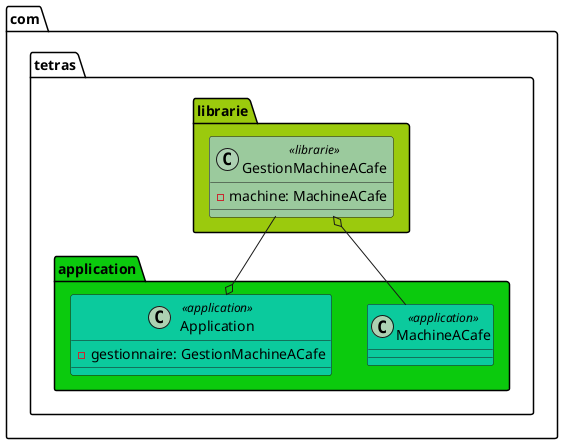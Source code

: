 @startuml Singleton

skinparam class {
    BackgroundColor<<librarie>> #9bca9d
    BackgroundColor<<application>> #0bca9d
}

package "com.tetras.librarie" #9bca0d {
    class GestionMachineACafe <<librarie>> {
        - machine: MachineACafe
    }
}


package "com.tetras.application" #0bca0d {
    class MachineACafe <<application>> 
    class Application <<application>> {
        - gestionnaire: GestionMachineACafe
    }
}

Application o-- GestionMachineACafe
GestionMachineACafe o-- MachineACafe

@enduml